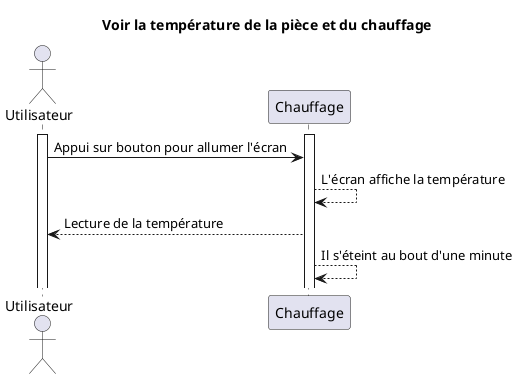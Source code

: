 @startuml

title Voir la température de la pièce et du chauffage

actor Utilisateur

activate Utilisateur
activate Chauffage

Utilisateur -> Chauffage: Appui sur bouton pour allumer l'écran

Chauffage --> Chauffage: L'écran affiche la température
Chauffage --> Utilisateur: Lecture de la température

Chauffage --> Chauffage: Il s'éteint au bout d'une minute

@enduml